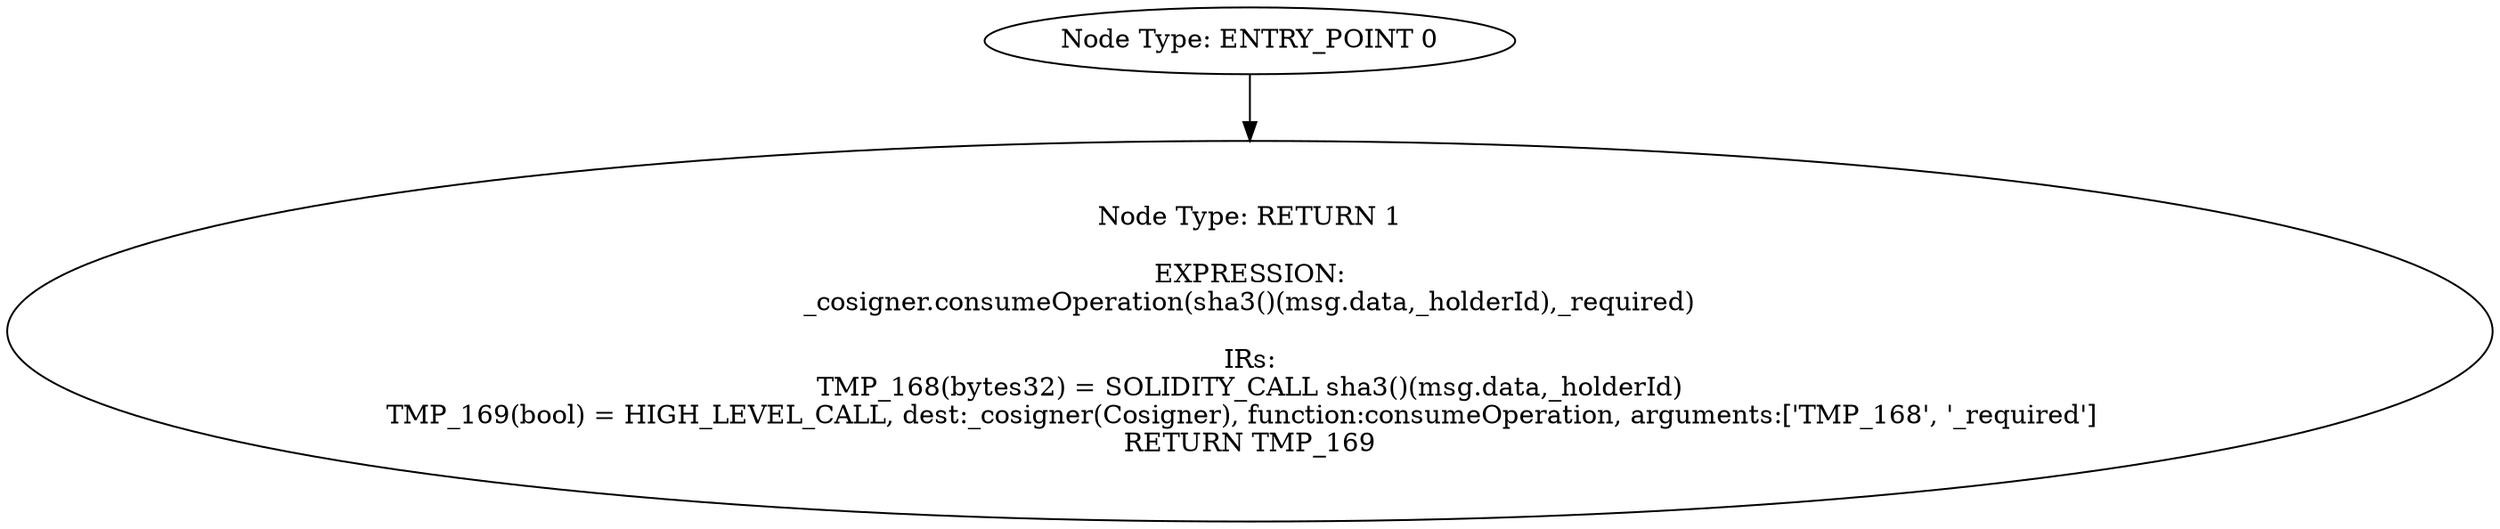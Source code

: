 digraph{
0[label="Node Type: ENTRY_POINT 0
"];
0->1;
1[label="Node Type: RETURN 1

EXPRESSION:
_cosigner.consumeOperation(sha3()(msg.data,_holderId),_required)

IRs:
TMP_168(bytes32) = SOLIDITY_CALL sha3()(msg.data,_holderId)
TMP_169(bool) = HIGH_LEVEL_CALL, dest:_cosigner(Cosigner), function:consumeOperation, arguments:['TMP_168', '_required']  
RETURN TMP_169"];
}

